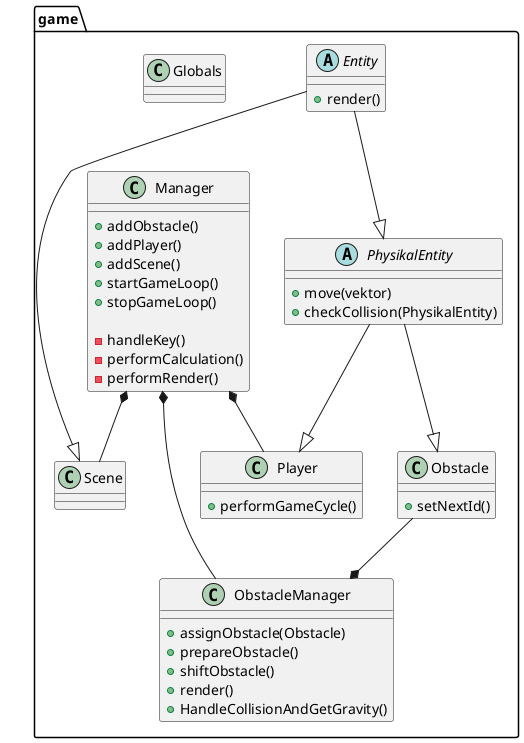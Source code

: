 @startuml hallo
package game{
    abstract class Entity
    {
        + render()
    } 
    class Globals
    class Manager{
        + addObstacle()
        + addPlayer()
        + addScene()
        + startGameLoop()
        + stopGameLoop()

        - handleKey()
        - performCalculation()
        - performRender()
    }
    class Obstacle{
        + setNextId()
    }
    class ObstacleManager
    {
        + assignObstacle(Obstacle)
        + prepareObstacle()
        + shiftObstacle()
        + render()
        + HandleCollisionAndGetGravity()
    }
    abstract PhysikalEntity{
        + move(vektor)
        + checkCollision(PhysikalEntity)
    }
    class Player{
        + performGameCycle()
    }
    class Scene

    Entity --|> PhysikalEntity
    Entity --|> Scene
    PhysikalEntity --|> Player
    PhysikalEntity --|> Obstacle

    Obstacle --* ObstacleManager

    Manager *-- ObstacleManager
    Manager *-- Player
    Manager *-- Scene   
}


@enduml